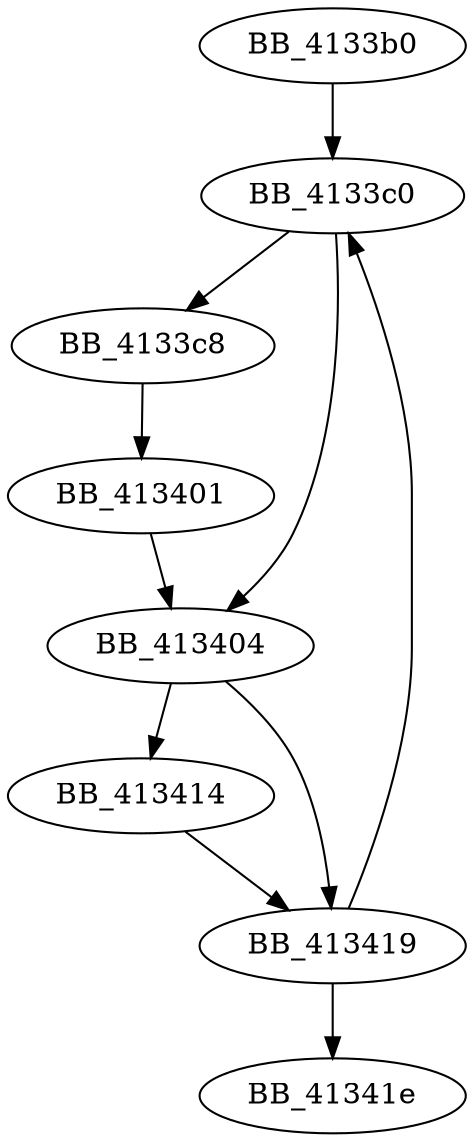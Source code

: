 DiGraph sub_4133B0{
BB_4133b0->BB_4133c0
BB_4133c0->BB_4133c8
BB_4133c0->BB_413404
BB_4133c8->BB_413401
BB_413401->BB_413404
BB_413404->BB_413414
BB_413404->BB_413419
BB_413414->BB_413419
BB_413419->BB_4133c0
BB_413419->BB_41341e
}

